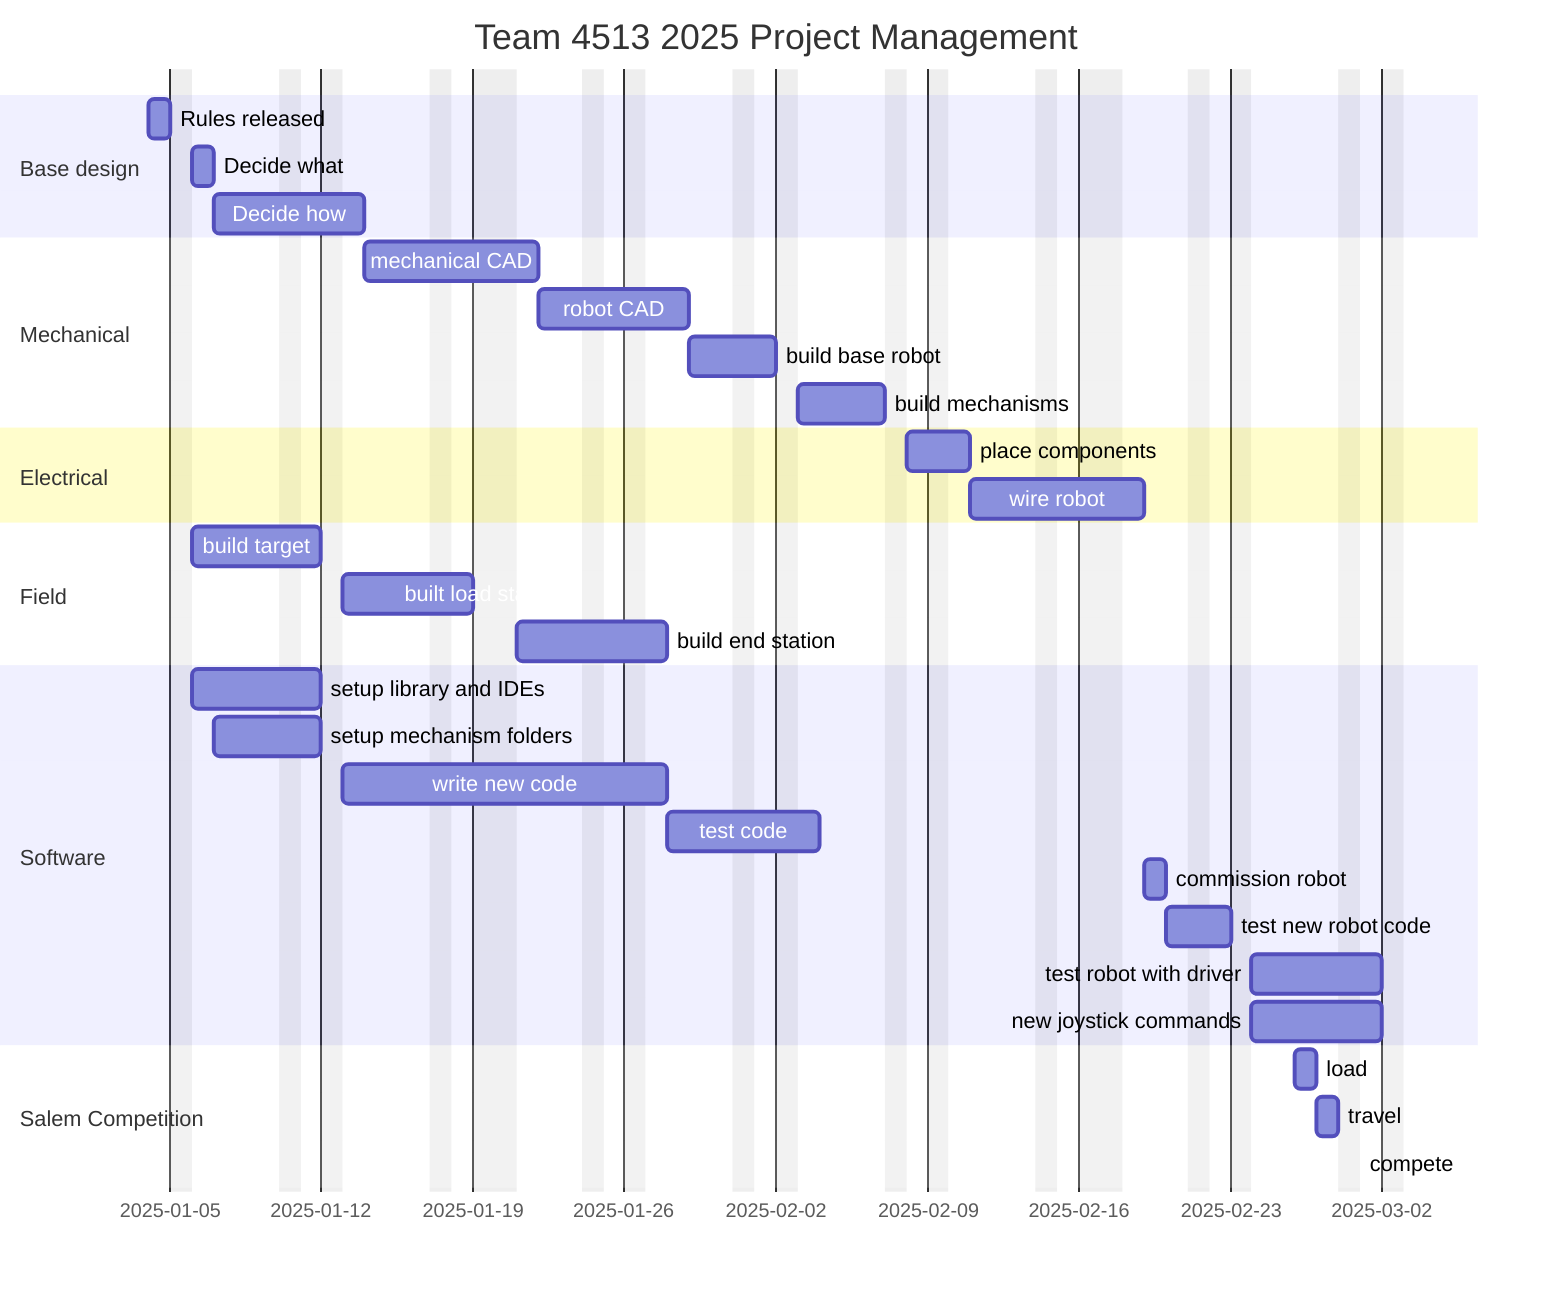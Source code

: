gantt
    title Team 4513 2025 Project Management
    dateFormat  YYYY-MM-DD
    excludes Friday Sunday 2025-01-20 2025-02-14 2025-02-17 2025-03-13 2025-03-14 2025-03-21

    section Base design
    Rules released   : bas1, 2025-01-04, 1d
    Decide what      : bas2, after bas1  , 1d
    Decide how       : bas3, after bas2  , 5d

    section Mechanical
    mechanical CAD   : mech1, after bas3 , 5d
    robot CAD        : mech2, after mech1, 5d
    build base robot : mech3, after mech2, 3d
    build mechanisms : mech4, after mech3, 4d

    section Electrical
    place components  : ele4, after mech4, 2d
    wire robot        : ele5, after ele4, 5d

    section Field
    build target       : field1, after bas1, 5d
    built load station : field2, after field1, 5d
    build end station  : field3, after field2, 5d

    section Software
    setup library and IDEs  : soft1, after bas1,5d
    setup mechanism folders : soft2, after bas2, 4d
    write new code          : soft3, after soft2, 10d
    test code               : soft4, after soft3, 5d
    commission robot        : soft5, after ele5 soft4, 1d
    test new robot code     : soft6, after soft5, 2d
    test robot with driver  : soft7, after soft6, 5d
    new joystick commands   : soft8, after soft6, 5d

    section Salem Competition
    load           : comp1, 2025-02-26, 1d
    travel         : comp2, after comp1, 1d
    compete        : comp3, after comp2, 2025-03-01